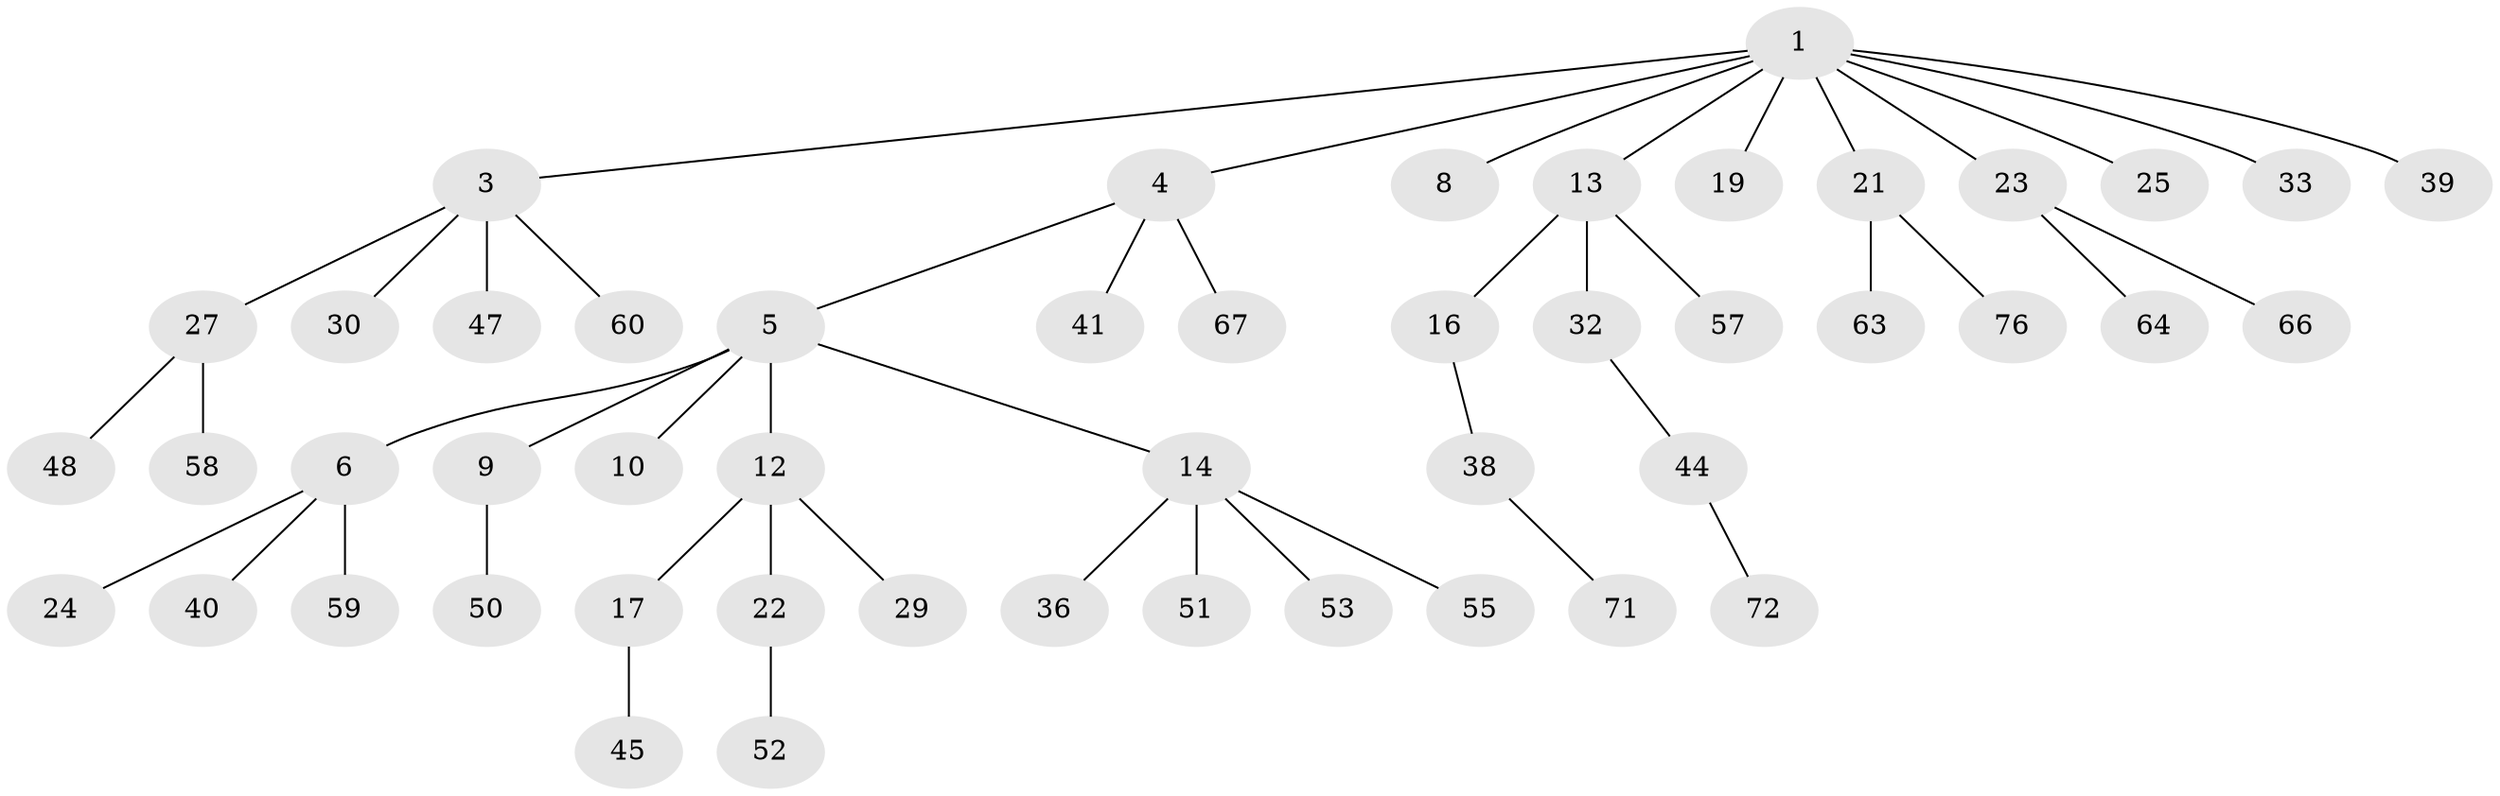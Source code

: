 // Generated by graph-tools (version 1.1) at 2025/24/03/03/25 07:24:08]
// undirected, 49 vertices, 48 edges
graph export_dot {
graph [start="1"]
  node [color=gray90,style=filled];
  1 [super="+2"];
  3 [super="+7"];
  4 [super="+31"];
  5 [super="+11"];
  6 [super="+20"];
  8;
  9 [super="+26"];
  10 [super="+15"];
  12 [super="+18"];
  13 [super="+34"];
  14 [super="+35"];
  16;
  17 [super="+61"];
  19 [super="+46"];
  21 [super="+43"];
  22 [super="+28"];
  23 [super="+62"];
  24;
  25;
  27 [super="+42"];
  29;
  30;
  32 [super="+73"];
  33 [super="+37"];
  36;
  38 [super="+65"];
  39;
  40 [super="+56"];
  41;
  44;
  45 [super="+54"];
  47;
  48 [super="+49"];
  50;
  51;
  52;
  53;
  55 [super="+69"];
  57;
  58 [super="+75"];
  59;
  60;
  63 [super="+68"];
  64;
  66;
  67 [super="+70"];
  71;
  72 [super="+74"];
  76;
  1 -- 4;
  1 -- 23;
  1 -- 39;
  1 -- 33;
  1 -- 3;
  1 -- 8;
  1 -- 13;
  1 -- 19;
  1 -- 21;
  1 -- 25;
  3 -- 30;
  3 -- 47;
  3 -- 27;
  3 -- 60;
  4 -- 5;
  4 -- 41;
  4 -- 67;
  5 -- 6;
  5 -- 9;
  5 -- 10;
  5 -- 12;
  5 -- 14;
  6 -- 24;
  6 -- 40;
  6 -- 59;
  9 -- 50;
  12 -- 17;
  12 -- 29;
  12 -- 22;
  13 -- 16;
  13 -- 32;
  13 -- 57;
  14 -- 51;
  14 -- 53;
  14 -- 55;
  14 -- 36;
  16 -- 38;
  17 -- 45;
  21 -- 76;
  21 -- 63;
  22 -- 52;
  23 -- 66;
  23 -- 64;
  27 -- 48;
  27 -- 58;
  32 -- 44;
  38 -- 71;
  44 -- 72;
}
